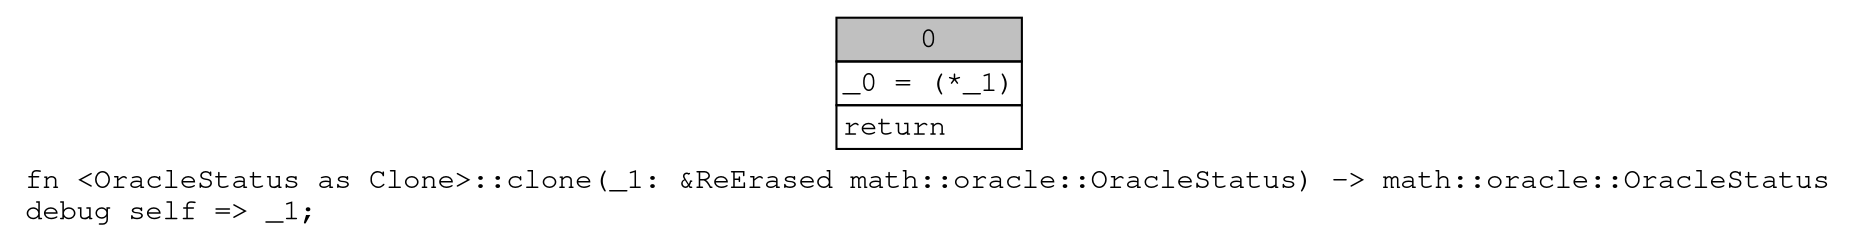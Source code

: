 digraph Mir_0_15099 {
    graph [fontname="Courier, monospace"];
    node [fontname="Courier, monospace"];
    edge [fontname="Courier, monospace"];
    label=<fn &lt;OracleStatus as Clone&gt;::clone(_1: &amp;ReErased math::oracle::OracleStatus) -&gt; math::oracle::OracleStatus<br align="left"/>debug self =&gt; _1;<br align="left"/>>;
    bb0__0_15099 [shape="none", label=<<table border="0" cellborder="1" cellspacing="0"><tr><td bgcolor="gray" align="center" colspan="1">0</td></tr><tr><td align="left" balign="left">_0 = (*_1)<br/></td></tr><tr><td align="left">return</td></tr></table>>];
}
